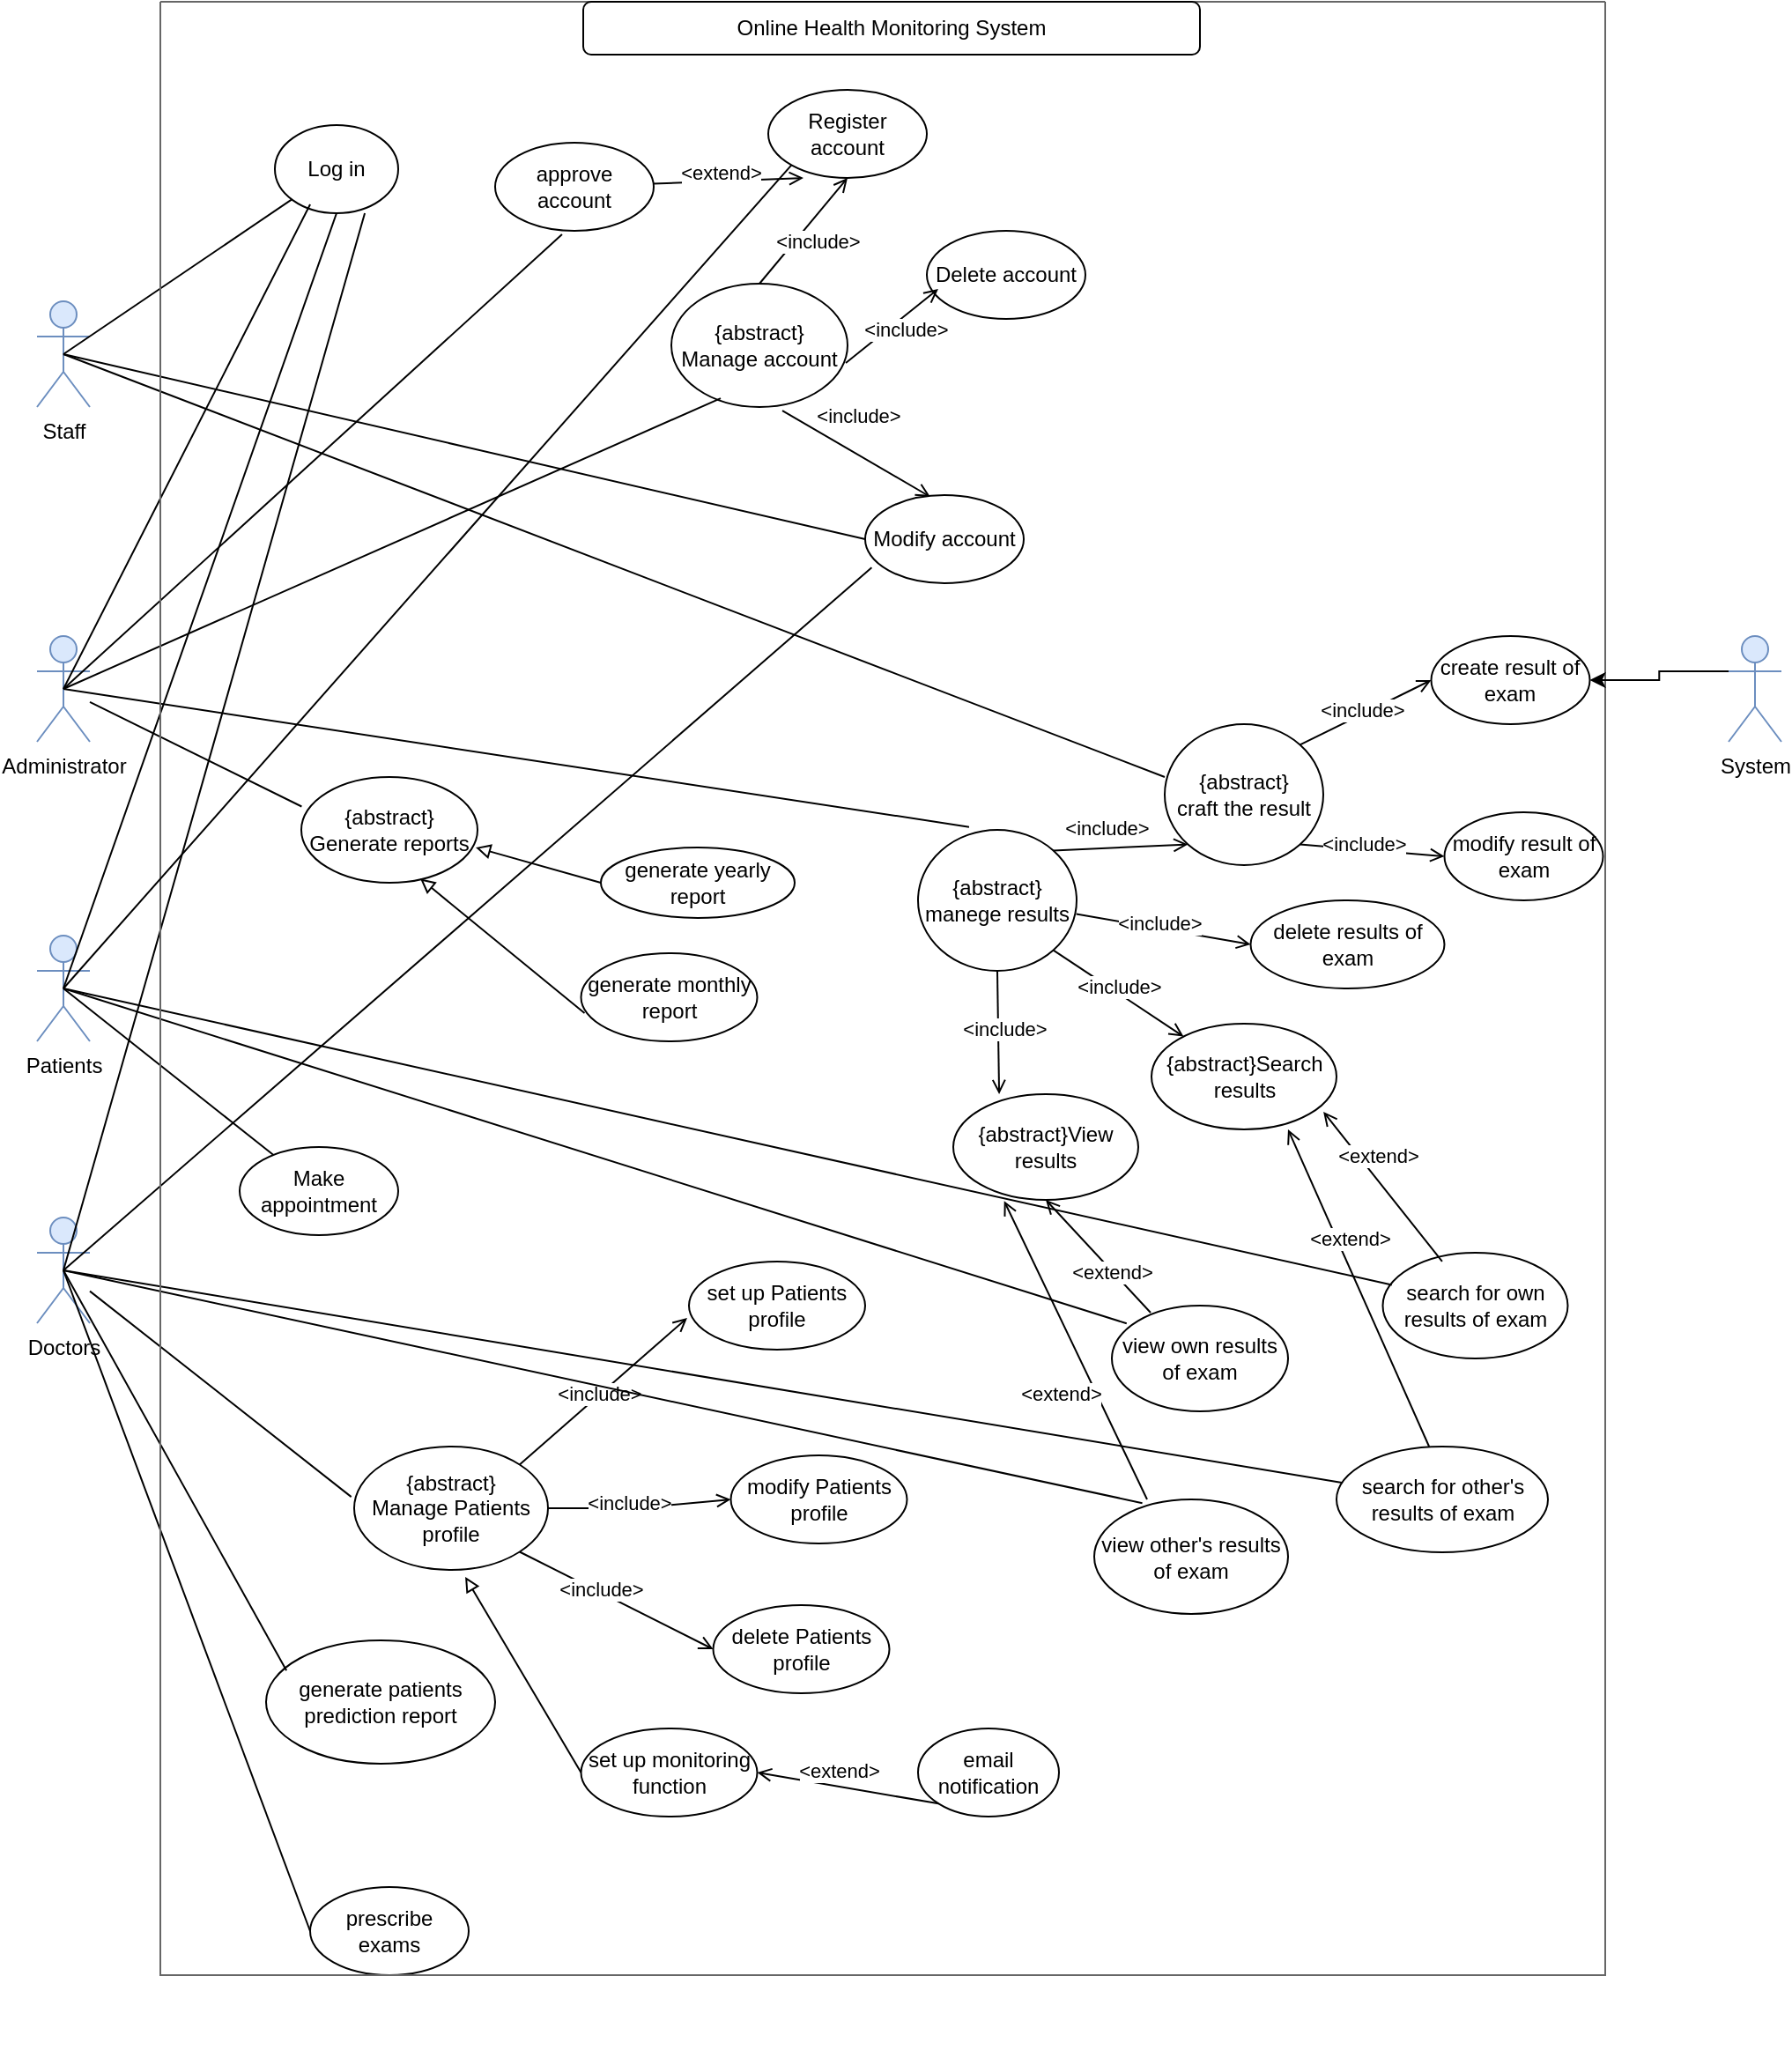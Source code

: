 <mxfile version="24.7.12">
  <diagram name="Page-1" id="TX9XbIHk7eYWWUNDwRXn">
    <mxGraphModel dx="1050" dy="522" grid="1" gridSize="10" guides="1" tooltips="1" connect="1" arrows="1" fold="1" page="1" pageScale="1" pageWidth="850" pageHeight="1100" math="0" shadow="0">
      <root>
        <mxCell id="0" />
        <mxCell id="1" parent="0" />
        <mxCell id="VriAh3fz-FV6WPdwQD_c-1" value="Doctors" style="shape=umlActor;verticalLabelPosition=bottom;verticalAlign=top;html=1;outlineConnect=0;fillColor=#dae8fc;strokeColor=#6c8ebf;" parent="1" vertex="1">
          <mxGeometry x="60" y="730" width="30" height="60" as="geometry" />
        </mxCell>
        <mxCell id="U8pV0hxq8biJtbgsrZ2j-1" value="Administrator" style="shape=umlActor;verticalLabelPosition=bottom;verticalAlign=top;html=1;outlineConnect=0;fillColor=#dae8fc;strokeColor=#6c8ebf;" parent="1" vertex="1">
          <mxGeometry x="60" y="400" width="30" height="60" as="geometry" />
        </mxCell>
        <mxCell id="U8pV0hxq8biJtbgsrZ2j-3" value="Staff" style="shape=umlActor;verticalLabelPosition=bottom;verticalAlign=top;html=1;outlineConnect=0;fillColor=#dae8fc;strokeColor=#6c8ebf;" parent="1" vertex="1">
          <mxGeometry x="60" y="210" width="30" height="60" as="geometry" />
        </mxCell>
        <mxCell id="U8pV0hxq8biJtbgsrZ2j-4" value="Patients" style="shape=umlActor;verticalLabelPosition=bottom;verticalAlign=top;html=1;outlineConnect=0;fillColor=#dae8fc;strokeColor=#6c8ebf;" parent="1" vertex="1">
          <mxGeometry x="60" y="570" width="30" height="60" as="geometry" />
        </mxCell>
        <mxCell id="U8pV0hxq8biJtbgsrZ2j-6" value="Register account" style="ellipse;whiteSpace=wrap;html=1;" parent="1" vertex="1">
          <mxGeometry x="475" y="90" width="90" height="50" as="geometry" />
        </mxCell>
        <mxCell id="U8pV0hxq8biJtbgsrZ2j-8" value="{abstract}&lt;br&gt;Manage account" style="ellipse;whiteSpace=wrap;html=1;" parent="1" vertex="1">
          <mxGeometry x="420" y="200" width="100" height="70" as="geometry" />
        </mxCell>
        <mxCell id="U8pV0hxq8biJtbgsrZ2j-7" value="Log in" style="ellipse;whiteSpace=wrap;html=1;" parent="1" vertex="1">
          <mxGeometry x="195" y="110" width="70" height="50" as="geometry" />
        </mxCell>
        <mxCell id="U8pV0hxq8biJtbgsrZ2j-11" value="Delete account" style="ellipse;whiteSpace=wrap;html=1;" parent="1" vertex="1">
          <mxGeometry x="565" y="170" width="90" height="50" as="geometry" />
        </mxCell>
        <mxCell id="U8pV0hxq8biJtbgsrZ2j-13" value="prescribe exams" style="ellipse;whiteSpace=wrap;html=1;" parent="1" vertex="1">
          <mxGeometry x="215" y="1110" width="90" height="50" as="geometry" />
        </mxCell>
        <mxCell id="U8pV0hxq8biJtbgsrZ2j-15" value="create result of exam" style="ellipse;whiteSpace=wrap;html=1;" parent="1" vertex="1">
          <mxGeometry x="851.25" y="400" width="90" height="50" as="geometry" />
        </mxCell>
        <mxCell id="U8pV0hxq8biJtbgsrZ2j-20" value="search for own results of exam" style="ellipse;whiteSpace=wrap;html=1;" parent="1" vertex="1">
          <mxGeometry x="823.75" y="750" width="105" height="60" as="geometry" />
        </mxCell>
        <mxCell id="U8pV0hxq8biJtbgsrZ2j-38" value="modify Patients profile" style="ellipse;whiteSpace=wrap;html=1;" parent="1" vertex="1">
          <mxGeometry x="453.75" y="865" width="100" height="50" as="geometry" />
        </mxCell>
        <mxCell id="U8pV0hxq8biJtbgsrZ2j-40" value="set up monitoring function" style="ellipse;whiteSpace=wrap;html=1;" parent="1" vertex="1">
          <mxGeometry x="368.75" y="1020" width="100" height="50" as="geometry" />
        </mxCell>
        <mxCell id="U8pV0hxq8biJtbgsrZ2j-42" value="generate monthly report" style="ellipse;whiteSpace=wrap;html=1;" parent="1" vertex="1">
          <mxGeometry x="368.75" y="580" width="100" height="50" as="geometry" />
        </mxCell>
        <mxCell id="U8pV0hxq8biJtbgsrZ2j-16" value="modify result of exam" style="ellipse;whiteSpace=wrap;html=1;" parent="1" vertex="1">
          <mxGeometry x="858.75" y="500" width="90" height="50" as="geometry" />
        </mxCell>
        <mxCell id="U8pV0hxq8biJtbgsrZ2j-19" value="delete results of exam" style="ellipse;whiteSpace=wrap;html=1;" parent="1" vertex="1">
          <mxGeometry x="748.75" y="550" width="110" height="50" as="geometry" />
        </mxCell>
        <mxCell id="U8pV0hxq8biJtbgsrZ2j-21" value="set up Patients profile" style="ellipse;whiteSpace=wrap;html=1;" parent="1" vertex="1">
          <mxGeometry x="430" y="755" width="100" height="50" as="geometry" />
        </mxCell>
        <mxCell id="U8pV0hxq8biJtbgsrZ2j-39" value="delete Patients profile" style="ellipse;whiteSpace=wrap;html=1;" parent="1" vertex="1">
          <mxGeometry x="443.75" y="950" width="100" height="50" as="geometry" />
        </mxCell>
        <mxCell id="U8pV0hxq8biJtbgsrZ2j-41" value="generate yearly report" style="ellipse;whiteSpace=wrap;html=1;" parent="1" vertex="1">
          <mxGeometry x="380" y="520" width="110" height="40" as="geometry" />
        </mxCell>
        <mxCell id="U8pV0hxq8biJtbgsrZ2j-43" value="generate patients prediction report" style="ellipse;whiteSpace=wrap;html=1;" parent="1" vertex="1">
          <mxGeometry x="190" y="970" width="130" height="70" as="geometry" />
        </mxCell>
        <mxCell id="U8pV0hxq8biJtbgsrZ2j-44" value="email notification" style="ellipse;whiteSpace=wrap;html=1;" parent="1" vertex="1">
          <mxGeometry x="560" y="1020" width="80" height="50" as="geometry" />
        </mxCell>
        <mxCell id="bKu-A3nTddVhj0ViHo6k-17" value="" style="endArrow=open;html=1;rounded=0;exitX=0.63;exitY=1.029;exitDx=0;exitDy=0;endFill=0;exitPerimeter=0;entryX=0.411;entryY=0.02;entryDx=0;entryDy=0;entryPerimeter=0;" parent="1" source="U8pV0hxq8biJtbgsrZ2j-8" target="bKu-A3nTddVhj0ViHo6k-16" edge="1">
          <mxGeometry width="50" height="50" relative="1" as="geometry">
            <mxPoint x="509.995" y="274.251" as="sourcePoint" />
            <mxPoint x="560" y="220" as="targetPoint" />
          </mxGeometry>
        </mxCell>
        <mxCell id="bKu-A3nTddVhj0ViHo6k-18" value="&amp;lt;include&amp;gt;" style="edgeLabel;html=1;align=center;verticalAlign=middle;resizable=0;points=[];" parent="bKu-A3nTddVhj0ViHo6k-17" vertex="1" connectable="0">
          <mxGeometry x="-0.349" y="4" relative="1" as="geometry">
            <mxPoint x="14" y="-10" as="offset" />
          </mxGeometry>
        </mxCell>
        <mxCell id="bKu-A3nTddVhj0ViHo6k-31" value="approve account" style="ellipse;whiteSpace=wrap;html=1;" parent="1" vertex="1">
          <mxGeometry x="320" y="120" width="90" height="50" as="geometry" />
        </mxCell>
        <mxCell id="bKu-A3nTddVhj0ViHo6k-37" value="" style="endArrow=none;html=1;rounded=0;exitX=0.222;exitY=1;exitDx=0;exitDy=0;endFill=0;startArrow=open;startFill=0;exitPerimeter=0;" parent="1" source="U8pV0hxq8biJtbgsrZ2j-6" target="bKu-A3nTddVhj0ViHo6k-31" edge="1">
          <mxGeometry width="50" height="50" relative="1" as="geometry">
            <mxPoint x="530" y="230" as="sourcePoint" />
            <mxPoint x="646" y="119" as="targetPoint" />
          </mxGeometry>
        </mxCell>
        <mxCell id="bKu-A3nTddVhj0ViHo6k-38" value="&amp;lt;extend&amp;gt;" style="edgeLabel;html=1;align=center;verticalAlign=middle;resizable=0;points=[];" parent="bKu-A3nTddVhj0ViHo6k-37" vertex="1" connectable="0">
          <mxGeometry x="0.121" y="-2" relative="1" as="geometry">
            <mxPoint y="-3" as="offset" />
          </mxGeometry>
        </mxCell>
        <mxCell id="bKu-A3nTddVhj0ViHo6k-50" value="{abstract}&lt;br&gt;craft the result" style="ellipse;whiteSpace=wrap;html=1;" parent="1" vertex="1">
          <mxGeometry x="700" y="450" width="90" height="80" as="geometry" />
        </mxCell>
        <mxCell id="bKu-A3nTddVhj0ViHo6k-51" value="{abstract}&lt;br&gt;manege results" style="ellipse;whiteSpace=wrap;html=1;" parent="1" vertex="1">
          <mxGeometry x="560" y="510" width="90" height="80" as="geometry" />
        </mxCell>
        <mxCell id="bKu-A3nTddVhj0ViHo6k-52" value="" style="endArrow=open;html=1;rounded=0;entryX=0;entryY=1;entryDx=0;entryDy=0;endFill=0;exitX=1;exitY=0;exitDx=0;exitDy=0;" parent="1" source="bKu-A3nTddVhj0ViHo6k-51" target="bKu-A3nTddVhj0ViHo6k-50" edge="1">
          <mxGeometry width="50" height="50" relative="1" as="geometry">
            <mxPoint x="713.75" y="685" as="sourcePoint" />
            <mxPoint x="763.75" y="645" as="targetPoint" />
          </mxGeometry>
        </mxCell>
        <mxCell id="bKu-A3nTddVhj0ViHo6k-82" value="&amp;lt;include&amp;gt;" style="edgeLabel;html=1;align=center;verticalAlign=middle;resizable=0;points=[];" parent="bKu-A3nTddVhj0ViHo6k-52" vertex="1" connectable="0">
          <mxGeometry x="-0.211" y="-2" relative="1" as="geometry">
            <mxPoint y="-14" as="offset" />
          </mxGeometry>
        </mxCell>
        <mxCell id="bKu-A3nTddVhj0ViHo6k-55" value="view other&#39;s results of exam" style="ellipse;whiteSpace=wrap;html=1;" parent="1" vertex="1">
          <mxGeometry x="660" y="890.0" width="110" height="65" as="geometry" />
        </mxCell>
        <mxCell id="bKu-A3nTddVhj0ViHo6k-64" value="search for other&#39;s results of exam" style="ellipse;whiteSpace=wrap;html=1;" parent="1" vertex="1">
          <mxGeometry x="797.5" y="860" width="120" height="60" as="geometry" />
        </mxCell>
        <mxCell id="bKu-A3nTddVhj0ViHo6k-69" value="{abstract}Search results" style="ellipse;whiteSpace=wrap;html=1;" parent="1" vertex="1">
          <mxGeometry x="692.5" y="620" width="105" height="60" as="geometry" />
        </mxCell>
        <mxCell id="bKu-A3nTddVhj0ViHo6k-73" value="" style="endArrow=open;html=1;rounded=0;endFill=0;exitX=1;exitY=1;exitDx=0;exitDy=0;" parent="1" source="bKu-A3nTddVhj0ViHo6k-51" target="bKu-A3nTddVhj0ViHo6k-69" edge="1">
          <mxGeometry width="50" height="50" relative="1" as="geometry">
            <mxPoint x="681.75" y="709" as="sourcePoint" />
            <mxPoint x="698.75" y="605" as="targetPoint" />
          </mxGeometry>
        </mxCell>
        <mxCell id="bKu-A3nTddVhj0ViHo6k-83" value="&amp;lt;include&amp;gt;" style="edgeLabel;html=1;align=center;verticalAlign=middle;resizable=0;points=[];" parent="bKu-A3nTddVhj0ViHo6k-73" vertex="1" connectable="0">
          <mxGeometry x="-0.057" y="3" relative="1" as="geometry">
            <mxPoint as="offset" />
          </mxGeometry>
        </mxCell>
        <mxCell id="U8pV0hxq8biJtbgsrZ2j-18" value="view own results of exam" style="ellipse;whiteSpace=wrap;html=1;" parent="1" vertex="1">
          <mxGeometry x="670" y="780" width="100" height="60" as="geometry" />
        </mxCell>
        <mxCell id="bKu-A3nTddVhj0ViHo6k-75" value="{abstract}&lt;br&gt;Manage Patients profile" style="ellipse;whiteSpace=wrap;html=1;" parent="1" vertex="1">
          <mxGeometry x="240" y="860" width="110" height="70" as="geometry" />
        </mxCell>
        <mxCell id="bKu-A3nTddVhj0ViHo6k-76" value="" style="endArrow=open;html=1;rounded=0;exitX=1;exitY=0;exitDx=0;exitDy=0;entryX=-0.01;entryY=0.64;entryDx=0;entryDy=0;entryPerimeter=0;endFill=0;" parent="1" source="bKu-A3nTddVhj0ViHo6k-75" target="U8pV0hxq8biJtbgsrZ2j-21" edge="1">
          <mxGeometry width="50" height="50" relative="1" as="geometry">
            <mxPoint x="460" y="1055" as="sourcePoint" />
            <mxPoint x="510" y="1005" as="targetPoint" />
          </mxGeometry>
        </mxCell>
        <mxCell id="bKu-A3nTddVhj0ViHo6k-77" value="&amp;lt;include&amp;gt;" style="edgeLabel;html=1;align=center;verticalAlign=middle;resizable=0;points=[];" parent="bKu-A3nTddVhj0ViHo6k-76" vertex="1" connectable="0">
          <mxGeometry x="-0.126" y="-5" relative="1" as="geometry">
            <mxPoint y="-8" as="offset" />
          </mxGeometry>
        </mxCell>
        <mxCell id="bKu-A3nTddVhj0ViHo6k-78" value="" style="endArrow=open;html=1;rounded=0;exitX=1;exitY=1;exitDx=0;exitDy=0;entryX=0;entryY=0.5;entryDx=0;entryDy=0;endFill=0;" parent="1" source="bKu-A3nTddVhj0ViHo6k-75" target="U8pV0hxq8biJtbgsrZ2j-39" edge="1">
          <mxGeometry width="50" height="50" relative="1" as="geometry">
            <mxPoint x="404" y="1105" as="sourcePoint" />
            <mxPoint x="479" y="1067" as="targetPoint" />
          </mxGeometry>
        </mxCell>
        <mxCell id="bKu-A3nTddVhj0ViHo6k-79" value="&amp;lt;include&amp;gt;" style="edgeLabel;html=1;align=center;verticalAlign=middle;resizable=0;points=[];" parent="bKu-A3nTddVhj0ViHo6k-78" vertex="1" connectable="0">
          <mxGeometry x="-0.126" y="-5" relative="1" as="geometry">
            <mxPoint y="-8" as="offset" />
          </mxGeometry>
        </mxCell>
        <mxCell id="bKu-A3nTddVhj0ViHo6k-80" value="" style="endArrow=open;html=1;rounded=0;entryX=0;entryY=0.5;entryDx=0;entryDy=0;endFill=0;exitX=1;exitY=0.5;exitDx=0;exitDy=0;" parent="1" source="bKu-A3nTddVhj0ViHo6k-75" target="U8pV0hxq8biJtbgsrZ2j-38" edge="1">
          <mxGeometry width="50" height="50" relative="1" as="geometry">
            <mxPoint x="454" y="1085" as="sourcePoint" />
            <mxPoint x="529" y="1037" as="targetPoint" />
            <Array as="points">
              <mxPoint x="400" y="895" />
            </Array>
          </mxGeometry>
        </mxCell>
        <mxCell id="bKu-A3nTddVhj0ViHo6k-81" value="&amp;lt;include&amp;gt;" style="edgeLabel;html=1;align=center;verticalAlign=middle;resizable=0;points=[];" parent="bKu-A3nTddVhj0ViHo6k-80" vertex="1" connectable="0">
          <mxGeometry x="-0.126" y="-5" relative="1" as="geometry">
            <mxPoint y="-8" as="offset" />
          </mxGeometry>
        </mxCell>
        <mxCell id="bKu-A3nTddVhj0ViHo6k-84" value="" style="endArrow=open;html=1;rounded=0;endFill=0;exitX=0.998;exitY=0.597;exitDx=0;exitDy=0;entryX=0;entryY=0.5;entryDx=0;entryDy=0;exitPerimeter=0;" parent="1" source="bKu-A3nTddVhj0ViHo6k-51" target="U8pV0hxq8biJtbgsrZ2j-19" edge="1">
          <mxGeometry width="50" height="50" relative="1" as="geometry">
            <mxPoint x="720.75" y="715" as="sourcePoint" />
            <mxPoint x="698.75" y="855" as="targetPoint" />
          </mxGeometry>
        </mxCell>
        <mxCell id="bKu-A3nTddVhj0ViHo6k-85" value="&amp;lt;include&amp;gt;" style="edgeLabel;html=1;align=center;verticalAlign=middle;resizable=0;points=[];" parent="bKu-A3nTddVhj0ViHo6k-84" vertex="1" connectable="0">
          <mxGeometry x="-0.057" y="3" relative="1" as="geometry">
            <mxPoint as="offset" />
          </mxGeometry>
        </mxCell>
        <mxCell id="bKu-A3nTddVhj0ViHo6k-87" value="" style="endArrow=none;html=1;rounded=0;exitX=0.573;exitY=1.057;exitDx=0;exitDy=0;entryX=0;entryY=0.5;entryDx=0;entryDy=0;endFill=0;exitPerimeter=0;startArrow=block;startFill=0;" parent="1" source="bKu-A3nTddVhj0ViHo6k-75" target="U8pV0hxq8biJtbgsrZ2j-40" edge="1">
          <mxGeometry width="50" height="50" relative="1" as="geometry">
            <mxPoint x="414" y="1135" as="sourcePoint" />
            <mxPoint x="495" y="1220" as="targetPoint" />
          </mxGeometry>
        </mxCell>
        <mxCell id="bKu-A3nTddVhj0ViHo6k-89" value="" style="endArrow=none;html=1;rounded=0;exitX=1;exitY=0.5;exitDx=0;exitDy=0;entryX=0;entryY=1;entryDx=0;entryDy=0;strokeColor=default;startArrow=open;startFill=0;" parent="1" source="U8pV0hxq8biJtbgsrZ2j-40" target="U8pV0hxq8biJtbgsrZ2j-44" edge="1">
          <mxGeometry width="50" height="50" relative="1" as="geometry">
            <mxPoint x="590" y="1231" as="sourcePoint" />
            <mxPoint x="651" y="1275" as="targetPoint" />
          </mxGeometry>
        </mxCell>
        <mxCell id="bKu-A3nTddVhj0ViHo6k-90" value="&amp;lt;extend&amp;gt;" style="edgeLabel;html=1;align=center;verticalAlign=middle;resizable=0;points=[];" parent="bKu-A3nTddVhj0ViHo6k-89" vertex="1" connectable="0">
          <mxGeometry x="-0.209" y="-3" relative="1" as="geometry">
            <mxPoint x="6" y="-11" as="offset" />
          </mxGeometry>
        </mxCell>
        <mxCell id="bKu-A3nTddVhj0ViHo6k-92" value="{abstract}&lt;br&gt;Generate reports" style="ellipse;whiteSpace=wrap;html=1;" parent="1" vertex="1">
          <mxGeometry x="210" y="480" width="100" height="60" as="geometry" />
        </mxCell>
        <mxCell id="bKu-A3nTddVhj0ViHo6k-94" value="" style="endArrow=none;html=1;rounded=0;entryX=0;entryY=0.5;entryDx=0;entryDy=0;endFill=0;startArrow=block;startFill=0;" parent="1" target="U8pV0hxq8biJtbgsrZ2j-41" edge="1">
          <mxGeometry width="50" height="50" relative="1" as="geometry">
            <mxPoint x="309" y="520" as="sourcePoint" />
            <mxPoint x="400.75" y="665.5" as="targetPoint" />
          </mxGeometry>
        </mxCell>
        <mxCell id="bKu-A3nTddVhj0ViHo6k-96" value="" style="endArrow=none;html=1;rounded=0;exitX=0.675;exitY=0.961;exitDx=0;exitDy=0;entryX=0.02;entryY=0.68;entryDx=0;entryDy=0;endFill=0;exitPerimeter=0;entryPerimeter=0;startArrow=block;startFill=0;" parent="1" source="bKu-A3nTddVhj0ViHo6k-92" target="U8pV0hxq8biJtbgsrZ2j-42" edge="1">
          <mxGeometry width="50" height="50" relative="1" as="geometry">
            <mxPoint x="291.75" y="594" as="sourcePoint" />
            <mxPoint x="383.75" y="695" as="targetPoint" />
          </mxGeometry>
        </mxCell>
        <mxCell id="bKu-A3nTddVhj0ViHo6k-103" value="" style="endArrow=open;html=1;rounded=0;exitX=1;exitY=0;exitDx=0;exitDy=0;entryX=0;entryY=0.5;entryDx=0;entryDy=0;endFill=0;" parent="1" source="bKu-A3nTddVhj0ViHo6k-50" target="U8pV0hxq8biJtbgsrZ2j-15" edge="1">
          <mxGeometry width="50" height="50" relative="1" as="geometry">
            <mxPoint x="510" y="354.87" as="sourcePoint" />
            <mxPoint x="575" y="306.87" as="targetPoint" />
          </mxGeometry>
        </mxCell>
        <mxCell id="bKu-A3nTddVhj0ViHo6k-104" value="&amp;lt;include&amp;gt;" style="edgeLabel;html=1;align=center;verticalAlign=middle;resizable=0;points=[];" parent="bKu-A3nTddVhj0ViHo6k-103" vertex="1" connectable="0">
          <mxGeometry x="-0.126" y="-5" relative="1" as="geometry">
            <mxPoint y="-8" as="offset" />
          </mxGeometry>
        </mxCell>
        <mxCell id="bKu-A3nTddVhj0ViHo6k-105" value="" style="endArrow=open;html=1;rounded=0;entryX=0;entryY=0.5;entryDx=0;entryDy=0;endFill=0;exitX=1;exitY=1;exitDx=0;exitDy=0;" parent="1" source="bKu-A3nTddVhj0ViHo6k-50" target="U8pV0hxq8biJtbgsrZ2j-16" edge="1">
          <mxGeometry width="50" height="50" relative="1" as="geometry">
            <mxPoint x="738.75" y="555" as="sourcePoint" />
            <mxPoint x="808.75" y="500" as="targetPoint" />
          </mxGeometry>
        </mxCell>
        <mxCell id="bKu-A3nTddVhj0ViHo6k-106" value="&amp;lt;include&amp;gt;" style="edgeLabel;html=1;align=center;verticalAlign=middle;resizable=0;points=[];" parent="bKu-A3nTddVhj0ViHo6k-105" vertex="1" connectable="0">
          <mxGeometry x="-0.126" y="-5" relative="1" as="geometry">
            <mxPoint y="-8" as="offset" />
          </mxGeometry>
        </mxCell>
        <mxCell id="bKu-A3nTddVhj0ViHo6k-108" value="{abstract}View results" style="ellipse;whiteSpace=wrap;html=1;" parent="1" vertex="1">
          <mxGeometry x="580" y="660" width="105" height="60" as="geometry" />
        </mxCell>
        <mxCell id="bKu-A3nTddVhj0ViHo6k-111" value="" style="endArrow=open;html=1;rounded=0;entryX=0.248;entryY=0;entryDx=0;entryDy=0;endFill=0;exitX=0.5;exitY=1;exitDx=0;exitDy=0;entryPerimeter=0;" parent="1" source="bKu-A3nTddVhj0ViHo6k-51" target="bKu-A3nTddVhj0ViHo6k-108" edge="1">
          <mxGeometry width="50" height="50" relative="1" as="geometry">
            <mxPoint x="690.75" y="705" as="sourcePoint" />
            <mxPoint x="783.75" y="668" as="targetPoint" />
          </mxGeometry>
        </mxCell>
        <mxCell id="bKu-A3nTddVhj0ViHo6k-112" value="&amp;lt;include&amp;gt;" style="edgeLabel;html=1;align=center;verticalAlign=middle;resizable=0;points=[];" parent="bKu-A3nTddVhj0ViHo6k-111" vertex="1" connectable="0">
          <mxGeometry x="-0.057" y="3" relative="1" as="geometry">
            <mxPoint as="offset" />
          </mxGeometry>
        </mxCell>
        <mxCell id="bKu-A3nTddVhj0ViHo6k-113" value="" style="endArrow=none;html=1;rounded=0;exitX=0.929;exitY=0.833;exitDx=0;exitDy=0;entryX=0.321;entryY=0.082;entryDx=0;entryDy=0;strokeColor=default;startArrow=open;startFill=0;exitPerimeter=0;entryPerimeter=0;" parent="1" source="bKu-A3nTddVhj0ViHo6k-69" target="U8pV0hxq8biJtbgsrZ2j-20" edge="1">
          <mxGeometry width="50" height="50" relative="1" as="geometry">
            <mxPoint x="1158.75" y="511" as="sourcePoint" />
            <mxPoint x="1240.75" y="478" as="targetPoint" />
          </mxGeometry>
        </mxCell>
        <mxCell id="bKu-A3nTddVhj0ViHo6k-114" value="&amp;lt;extend&amp;gt;" style="edgeLabel;html=1;align=center;verticalAlign=middle;resizable=0;points=[];" parent="bKu-A3nTddVhj0ViHo6k-113" vertex="1" connectable="0">
          <mxGeometry x="-0.209" y="-3" relative="1" as="geometry">
            <mxPoint x="6" y="-11" as="offset" />
          </mxGeometry>
        </mxCell>
        <mxCell id="bKu-A3nTddVhj0ViHo6k-115" value="" style="endArrow=none;html=1;rounded=0;exitX=0.738;exitY=1;exitDx=0;exitDy=0;entryX=0.438;entryY=0;entryDx=0;entryDy=0;strokeColor=default;startArrow=open;startFill=0;entryPerimeter=0;exitPerimeter=0;" parent="1" source="bKu-A3nTddVhj0ViHo6k-69" target="bKu-A3nTddVhj0ViHo6k-64" edge="1">
          <mxGeometry width="50" height="50" relative="1" as="geometry">
            <mxPoint x="883.75" y="655" as="sourcePoint" />
            <mxPoint x="958.75" y="645" as="targetPoint" />
          </mxGeometry>
        </mxCell>
        <mxCell id="bKu-A3nTddVhj0ViHo6k-116" value="&amp;lt;extend&amp;gt;" style="edgeLabel;html=1;align=center;verticalAlign=middle;resizable=0;points=[];" parent="bKu-A3nTddVhj0ViHo6k-115" vertex="1" connectable="0">
          <mxGeometry x="-0.209" y="-3" relative="1" as="geometry">
            <mxPoint x="6" y="-11" as="offset" />
          </mxGeometry>
        </mxCell>
        <mxCell id="bKu-A3nTddVhj0ViHo6k-117" value="" style="endArrow=none;html=1;rounded=0;exitX=0.275;exitY=1.01;exitDx=0;exitDy=0;strokeColor=default;startArrow=open;startFill=0;exitPerimeter=0;" parent="1" source="bKu-A3nTddVhj0ViHo6k-108" edge="1">
          <mxGeometry width="50" height="50" relative="1" as="geometry">
            <mxPoint x="867.75" y="676" as="sourcePoint" />
            <mxPoint x="690" y="890" as="targetPoint" />
          </mxGeometry>
        </mxCell>
        <mxCell id="bKu-A3nTddVhj0ViHo6k-118" value="&amp;lt;extend&amp;gt;" style="edgeLabel;html=1;align=center;verticalAlign=middle;resizable=0;points=[];" parent="bKu-A3nTddVhj0ViHo6k-117" vertex="1" connectable="0">
          <mxGeometry x="-0.209" y="-3" relative="1" as="geometry">
            <mxPoint x="2" y="41" as="offset" />
          </mxGeometry>
        </mxCell>
        <mxCell id="bKu-A3nTddVhj0ViHo6k-119" value="" style="endArrow=none;html=1;rounded=0;exitX=0.5;exitY=1;exitDx=0;exitDy=0;strokeColor=default;startArrow=open;startFill=0;entryX=0.22;entryY=0.067;entryDx=0;entryDy=0;entryPerimeter=0;" parent="1" source="bKu-A3nTddVhj0ViHo6k-108" target="U8pV0hxq8biJtbgsrZ2j-18" edge="1">
          <mxGeometry width="50" height="50" relative="1" as="geometry">
            <mxPoint x="889.75" y="781" as="sourcePoint" />
            <mxPoint x="998.75" y="815" as="targetPoint" />
          </mxGeometry>
        </mxCell>
        <mxCell id="bKu-A3nTddVhj0ViHo6k-120" value="&amp;lt;extend&amp;gt;" style="edgeLabel;html=1;align=center;verticalAlign=middle;resizable=0;points=[];" parent="bKu-A3nTddVhj0ViHo6k-119" vertex="1" connectable="0">
          <mxGeometry x="-0.209" y="-3" relative="1" as="geometry">
            <mxPoint x="16" y="13" as="offset" />
          </mxGeometry>
        </mxCell>
        <mxCell id="bKu-A3nTddVhj0ViHo6k-131" value="" style="endArrow=none;html=1;rounded=0;exitX=0.5;exitY=0.5;exitDx=0;exitDy=0;exitPerimeter=0;entryX=0.28;entryY=0.929;entryDx=0;entryDy=0;entryPerimeter=0;" parent="1" source="U8pV0hxq8biJtbgsrZ2j-1" target="U8pV0hxq8biJtbgsrZ2j-8" edge="1">
          <mxGeometry width="50" height="50" relative="1" as="geometry">
            <mxPoint x="70" y="680" as="sourcePoint" />
            <mxPoint x="120" y="630" as="targetPoint" />
          </mxGeometry>
        </mxCell>
        <mxCell id="bKu-A3nTddVhj0ViHo6k-132" value="" style="endArrow=open;html=1;rounded=0;exitX=0.99;exitY=0.643;exitDx=0;exitDy=0;endFill=0;exitPerimeter=0;entryX=0.072;entryY=0.66;entryDx=0;entryDy=0;entryPerimeter=0;" parent="1" source="U8pV0hxq8biJtbgsrZ2j-8" target="U8pV0hxq8biJtbgsrZ2j-11" edge="1">
          <mxGeometry width="50" height="50" relative="1" as="geometry">
            <mxPoint x="585" y="365" as="sourcePoint" />
            <mxPoint x="748" y="228" as="targetPoint" />
          </mxGeometry>
        </mxCell>
        <mxCell id="bKu-A3nTddVhj0ViHo6k-133" value="&amp;lt;include&amp;gt;" style="edgeLabel;html=1;align=center;verticalAlign=middle;resizable=0;points=[];" parent="bKu-A3nTddVhj0ViHo6k-132" vertex="1" connectable="0">
          <mxGeometry x="-0.349" y="4" relative="1" as="geometry">
            <mxPoint x="19" y="-2" as="offset" />
          </mxGeometry>
        </mxCell>
        <mxCell id="bKu-A3nTddVhj0ViHo6k-134" value="" style="endArrow=open;html=1;rounded=0;exitX=0.5;exitY=0;exitDx=0;exitDy=0;endFill=0;entryX=0.5;entryY=1;entryDx=0;entryDy=0;" parent="1" source="U8pV0hxq8biJtbgsrZ2j-8" target="U8pV0hxq8biJtbgsrZ2j-6" edge="1">
          <mxGeometry width="50" height="50" relative="1" as="geometry">
            <mxPoint x="529" y="255" as="sourcePoint" />
            <mxPoint x="631" y="243" as="targetPoint" />
          </mxGeometry>
        </mxCell>
        <mxCell id="bKu-A3nTddVhj0ViHo6k-135" value="&amp;lt;include&amp;gt;" style="edgeLabel;html=1;align=center;verticalAlign=middle;resizable=0;points=[];" parent="bKu-A3nTddVhj0ViHo6k-134" vertex="1" connectable="0">
          <mxGeometry x="-0.349" y="4" relative="1" as="geometry">
            <mxPoint x="19" y="-2" as="offset" />
          </mxGeometry>
        </mxCell>
        <mxCell id="bKu-A3nTddVhj0ViHo6k-139" value="" style="endArrow=none;html=1;rounded=0;exitX=0.5;exitY=0.5;exitDx=0;exitDy=0;exitPerimeter=0;entryX=0.422;entryY=1.04;entryDx=0;entryDy=0;entryPerimeter=0;" parent="1" source="U8pV0hxq8biJtbgsrZ2j-1" target="bKu-A3nTddVhj0ViHo6k-31" edge="1">
          <mxGeometry width="50" height="50" relative="1" as="geometry">
            <mxPoint x="85" y="690" as="sourcePoint" />
            <mxPoint x="268" y="455" as="targetPoint" />
          </mxGeometry>
        </mxCell>
        <mxCell id="bKu-A3nTddVhj0ViHo6k-140" value="" style="endArrow=none;html=1;rounded=0;exitX=0.5;exitY=0.5;exitDx=0;exitDy=0;exitPerimeter=0;entryX=0;entryY=0.5;entryDx=0;entryDy=0;" parent="1" source="U8pV0hxq8biJtbgsrZ2j-3" target="bKu-A3nTddVhj0ViHo6k-16" edge="1">
          <mxGeometry width="50" height="50" relative="1" as="geometry">
            <mxPoint x="85" y="690" as="sourcePoint" />
            <mxPoint x="333" y="405" as="targetPoint" />
          </mxGeometry>
        </mxCell>
        <mxCell id="bKu-A3nTddVhj0ViHo6k-141" value="" style="endArrow=none;html=1;rounded=0;exitX=0.5;exitY=0.5;exitDx=0;exitDy=0;exitPerimeter=0;entryX=0.041;entryY=0.822;entryDx=0;entryDy=0;entryPerimeter=0;" parent="1" source="VriAh3fz-FV6WPdwQD_c-1" target="bKu-A3nTddVhj0ViHo6k-16" edge="1">
          <mxGeometry width="50" height="50" relative="1" as="geometry">
            <mxPoint x="85" y="540" as="sourcePoint" />
            <mxPoint x="323" y="500" as="targetPoint" />
          </mxGeometry>
        </mxCell>
        <mxCell id="bKu-A3nTddVhj0ViHo6k-142" value="" style="endArrow=none;html=1;rounded=0;exitX=0.5;exitY=0.5;exitDx=0;exitDy=0;exitPerimeter=0;" parent="1" source="U8pV0hxq8biJtbgsrZ2j-4" target="U8pV0hxq8biJtbgsrZ2j-12" edge="1">
          <mxGeometry width="50" height="50" relative="1" as="geometry">
            <mxPoint x="90" y="240" as="sourcePoint" />
            <mxPoint x="140" y="190" as="targetPoint" />
          </mxGeometry>
        </mxCell>
        <mxCell id="bKu-A3nTddVhj0ViHo6k-144" value="" style="endArrow=none;html=1;rounded=0;entryX=0;entryY=0.5;entryDx=0;entryDy=0;exitX=0.5;exitY=0.5;exitDx=0;exitDy=0;exitPerimeter=0;" parent="1" source="VriAh3fz-FV6WPdwQD_c-1" target="U8pV0hxq8biJtbgsrZ2j-13" edge="1">
          <mxGeometry width="50" height="50" relative="1" as="geometry">
            <mxPoint x="85" y="250" as="sourcePoint" />
            <mxPoint x="213" y="173" as="targetPoint" />
          </mxGeometry>
        </mxCell>
        <mxCell id="bKu-A3nTddVhj0ViHo6k-145" value="" style="endArrow=none;html=1;rounded=0;exitX=0.5;exitY=0.5;exitDx=0;exitDy=0;exitPerimeter=0;entryX=0.5;entryY=1;entryDx=0;entryDy=0;" parent="1" source="U8pV0hxq8biJtbgsrZ2j-4" target="U8pV0hxq8biJtbgsrZ2j-7" edge="1">
          <mxGeometry width="50" height="50" relative="1" as="geometry">
            <mxPoint x="95" y="550" as="sourcePoint" />
            <mxPoint x="223" y="645" as="targetPoint" />
          </mxGeometry>
        </mxCell>
        <mxCell id="bKu-A3nTddVhj0ViHo6k-146" value="" style="endArrow=none;html=1;rounded=0;exitX=0.5;exitY=0.5;exitDx=0;exitDy=0;exitPerimeter=0;entryX=0.729;entryY=1;entryDx=0;entryDy=0;entryPerimeter=0;" parent="1" source="VriAh3fz-FV6WPdwQD_c-1" target="U8pV0hxq8biJtbgsrZ2j-7" edge="1">
          <mxGeometry width="50" height="50" relative="1" as="geometry">
            <mxPoint x="95" y="550" as="sourcePoint" />
            <mxPoint x="235" y="180" as="targetPoint" />
          </mxGeometry>
        </mxCell>
        <mxCell id="bKu-A3nTddVhj0ViHo6k-147" value="" style="endArrow=none;html=1;rounded=0;exitX=0.5;exitY=0.5;exitDx=0;exitDy=0;exitPerimeter=0;entryX=0.286;entryY=0.9;entryDx=0;entryDy=0;entryPerimeter=0;" parent="1" source="U8pV0hxq8biJtbgsrZ2j-1" target="U8pV0hxq8biJtbgsrZ2j-7" edge="1">
          <mxGeometry width="50" height="50" relative="1" as="geometry">
            <mxPoint x="95" y="550" as="sourcePoint" />
            <mxPoint x="223" y="645" as="targetPoint" />
          </mxGeometry>
        </mxCell>
        <mxCell id="bKu-A3nTddVhj0ViHo6k-148" value="" style="endArrow=none;html=1;rounded=0;exitX=0.5;exitY=0.5;exitDx=0;exitDy=0;exitPerimeter=0;" parent="1" source="U8pV0hxq8biJtbgsrZ2j-3" target="U8pV0hxq8biJtbgsrZ2j-7" edge="1">
          <mxGeometry width="50" height="50" relative="1" as="geometry">
            <mxPoint x="90" y="240" as="sourcePoint" />
            <mxPoint x="235" y="180" as="targetPoint" />
          </mxGeometry>
        </mxCell>
        <mxCell id="bKu-A3nTddVhj0ViHo6k-150" value="" style="endArrow=none;html=1;rounded=0;exitX=0.5;exitY=0.5;exitDx=0;exitDy=0;exitPerimeter=0;entryX=0.322;entryY=-0.021;entryDx=0;entryDy=0;entryPerimeter=0;" parent="1" source="U8pV0hxq8biJtbgsrZ2j-1" target="bKu-A3nTddVhj0ViHo6k-51" edge="1">
          <mxGeometry width="50" height="50" relative="1" as="geometry">
            <mxPoint x="190" y="450" as="sourcePoint" />
            <mxPoint x="320" y="510" as="targetPoint" />
          </mxGeometry>
        </mxCell>
        <mxCell id="bKu-A3nTddVhj0ViHo6k-152" value="" style="endArrow=none;html=1;rounded=0;exitX=0.5;exitY=0.5;exitDx=0;exitDy=0;exitPerimeter=0;entryX=0;entryY=0.375;entryDx=0;entryDy=0;entryPerimeter=0;" parent="1" source="U8pV0hxq8biJtbgsrZ2j-3" target="bKu-A3nTddVhj0ViHo6k-50" edge="1">
          <mxGeometry width="50" height="50" relative="1" as="geometry">
            <mxPoint x="600" y="500" as="sourcePoint" />
            <mxPoint x="650" y="450" as="targetPoint" />
          </mxGeometry>
        </mxCell>
        <mxCell id="bKu-A3nTddVhj0ViHo6k-154" value="" style="endArrow=none;html=1;rounded=0;entryX=0.248;entryY=0.032;entryDx=0;entryDy=0;entryPerimeter=0;exitX=0.5;exitY=0.5;exitDx=0;exitDy=0;exitPerimeter=0;" parent="1" source="VriAh3fz-FV6WPdwQD_c-1" target="bKu-A3nTddVhj0ViHo6k-55" edge="1">
          <mxGeometry width="50" height="50" relative="1" as="geometry">
            <mxPoint x="80" y="650" as="sourcePoint" />
            <mxPoint x="185" y="735" as="targetPoint" />
          </mxGeometry>
        </mxCell>
        <mxCell id="bKu-A3nTddVhj0ViHo6k-155" value="" style="endArrow=none;html=1;rounded=0;exitX=0.5;exitY=0.5;exitDx=0;exitDy=0;exitPerimeter=0;" parent="1" source="VriAh3fz-FV6WPdwQD_c-1" target="bKu-A3nTddVhj0ViHo6k-64" edge="1">
          <mxGeometry width="50" height="50" relative="1" as="geometry">
            <mxPoint x="80" y="660" as="sourcePoint" />
            <mxPoint x="516" y="902" as="targetPoint" />
          </mxGeometry>
        </mxCell>
        <mxCell id="bKu-A3nTddVhj0ViHo6k-156" value="" style="endArrow=none;html=1;rounded=0;exitX=0.5;exitY=0.5;exitDx=0;exitDy=0;exitPerimeter=0;entryX=0.084;entryY=0.169;entryDx=0;entryDy=0;entryPerimeter=0;" parent="1" source="U8pV0hxq8biJtbgsrZ2j-4" target="U8pV0hxq8biJtbgsrZ2j-18" edge="1">
          <mxGeometry width="50" height="50" relative="1" as="geometry">
            <mxPoint x="85" y="610" as="sourcePoint" />
            <mxPoint x="226" y="851" as="targetPoint" />
          </mxGeometry>
        </mxCell>
        <mxCell id="bKu-A3nTddVhj0ViHo6k-157" value="" style="endArrow=none;html=1;rounded=0;entryX=0.049;entryY=0.304;entryDx=0;entryDy=0;entryPerimeter=0;exitX=0.5;exitY=0.5;exitDx=0;exitDy=0;exitPerimeter=0;" parent="1" source="U8pV0hxq8biJtbgsrZ2j-4" target="U8pV0hxq8biJtbgsrZ2j-20" edge="1">
          <mxGeometry width="50" height="50" relative="1" as="geometry">
            <mxPoint x="80" y="600" as="sourcePoint" />
            <mxPoint x="448" y="780" as="targetPoint" />
          </mxGeometry>
        </mxCell>
        <mxCell id="bKu-A3nTddVhj0ViHo6k-160" value="" style="endArrow=none;html=1;rounded=0;entryX=0.002;entryY=0.279;entryDx=0;entryDy=0;entryPerimeter=0;" parent="1" source="U8pV0hxq8biJtbgsrZ2j-1" target="bKu-A3nTddVhj0ViHo6k-92" edge="1">
          <mxGeometry width="50" height="50" relative="1" as="geometry">
            <mxPoint x="580" y="630" as="sourcePoint" />
            <mxPoint x="630" y="580" as="targetPoint" />
          </mxGeometry>
        </mxCell>
        <mxCell id="bKu-A3nTddVhj0ViHo6k-161" value="" style="endArrow=none;html=1;rounded=0;entryX=0.089;entryY=0.245;entryDx=0;entryDy=0;exitX=0.5;exitY=0.5;exitDx=0;exitDy=0;exitPerimeter=0;entryPerimeter=0;" parent="1" source="VriAh3fz-FV6WPdwQD_c-1" target="U8pV0hxq8biJtbgsrZ2j-43" edge="1">
          <mxGeometry width="50" height="50" relative="1" as="geometry">
            <mxPoint x="85" y="770" as="sourcePoint" />
            <mxPoint x="160" y="1085" as="targetPoint" />
          </mxGeometry>
        </mxCell>
        <mxCell id="bKu-A3nTddVhj0ViHo6k-162" value="" style="endArrow=none;html=1;rounded=0;entryX=-0.015;entryY=0.408;entryDx=0;entryDy=0;entryPerimeter=0;" parent="1" source="VriAh3fz-FV6WPdwQD_c-1" target="bKu-A3nTddVhj0ViHo6k-75" edge="1">
          <mxGeometry width="50" height="50" relative="1" as="geometry">
            <mxPoint x="85" y="770" as="sourcePoint" />
            <mxPoint x="192" y="1047" as="targetPoint" />
          </mxGeometry>
        </mxCell>
        <mxCell id="bKu-A3nTddVhj0ViHo6k-167" value="" style="swimlane;startSize=0;fillColor=#f5f5f5;fontColor=#333333;strokeColor=#666666;" parent="1" vertex="1">
          <mxGeometry x="130" y="40" width="820" height="1120" as="geometry" />
        </mxCell>
        <mxCell id="U8pV0hxq8biJtbgsrZ2j-12" value="Make appointment" style="ellipse;whiteSpace=wrap;html=1;" parent="bKu-A3nTddVhj0ViHo6k-167" vertex="1">
          <mxGeometry x="45" y="650" width="90" height="50" as="geometry" />
        </mxCell>
        <mxCell id="bKu-A3nTddVhj0ViHo6k-169" value="Online Health Monitoring System" style="rounded=1;whiteSpace=wrap;html=1;" parent="bKu-A3nTddVhj0ViHo6k-167" vertex="1">
          <mxGeometry x="240" width="350" height="30" as="geometry" />
        </mxCell>
        <mxCell id="bKu-A3nTddVhj0ViHo6k-16" value="Modify account" style="ellipse;whiteSpace=wrap;html=1;" parent="bKu-A3nTddVhj0ViHo6k-167" vertex="1">
          <mxGeometry x="400" y="280" width="90" height="50" as="geometry" />
        </mxCell>
        <mxCell id="bKu-A3nTddVhj0ViHo6k-171" value="" style="rounded=1;whiteSpace=wrap;html=1;shadow=0;strokeWidth=0;fillColor=none;strokeColor=none;" parent="1" vertex="1">
          <mxGeometry x="460" y="1170" width="120" height="40" as="geometry" />
        </mxCell>
        <mxCell id="CxWIzyaecJghgbHkrn7k-1" style="edgeStyle=orthogonalEdgeStyle;rounded=0;orthogonalLoop=1;jettySize=auto;html=1;exitX=0;exitY=0.333;exitDx=0;exitDy=0;exitPerimeter=0;" edge="1" parent="1" source="v0Jlk9dvRuNXLWeF-6Za-1" target="U8pV0hxq8biJtbgsrZ2j-15">
          <mxGeometry relative="1" as="geometry" />
        </mxCell>
        <mxCell id="v0Jlk9dvRuNXLWeF-6Za-1" value="System" style="shape=umlActor;verticalLabelPosition=bottom;verticalAlign=top;html=1;outlineConnect=0;fillColor=#dae8fc;strokeColor=#6c8ebf;" parent="1" vertex="1">
          <mxGeometry x="1020" y="400" width="30" height="60" as="geometry" />
        </mxCell>
        <mxCell id="NzetFAnShOWBpx9mlOt9-1" value="" style="endArrow=none;html=1;rounded=0;exitX=0.5;exitY=0.5;exitDx=0;exitDy=0;exitPerimeter=0;entryX=0;entryY=1;entryDx=0;entryDy=0;" parent="1" source="U8pV0hxq8biJtbgsrZ2j-4" target="U8pV0hxq8biJtbgsrZ2j-6" edge="1">
          <mxGeometry width="50" height="50" relative="1" as="geometry">
            <mxPoint x="710" y="520" as="sourcePoint" />
            <mxPoint x="760" y="470" as="targetPoint" />
          </mxGeometry>
        </mxCell>
      </root>
    </mxGraphModel>
  </diagram>
</mxfile>
